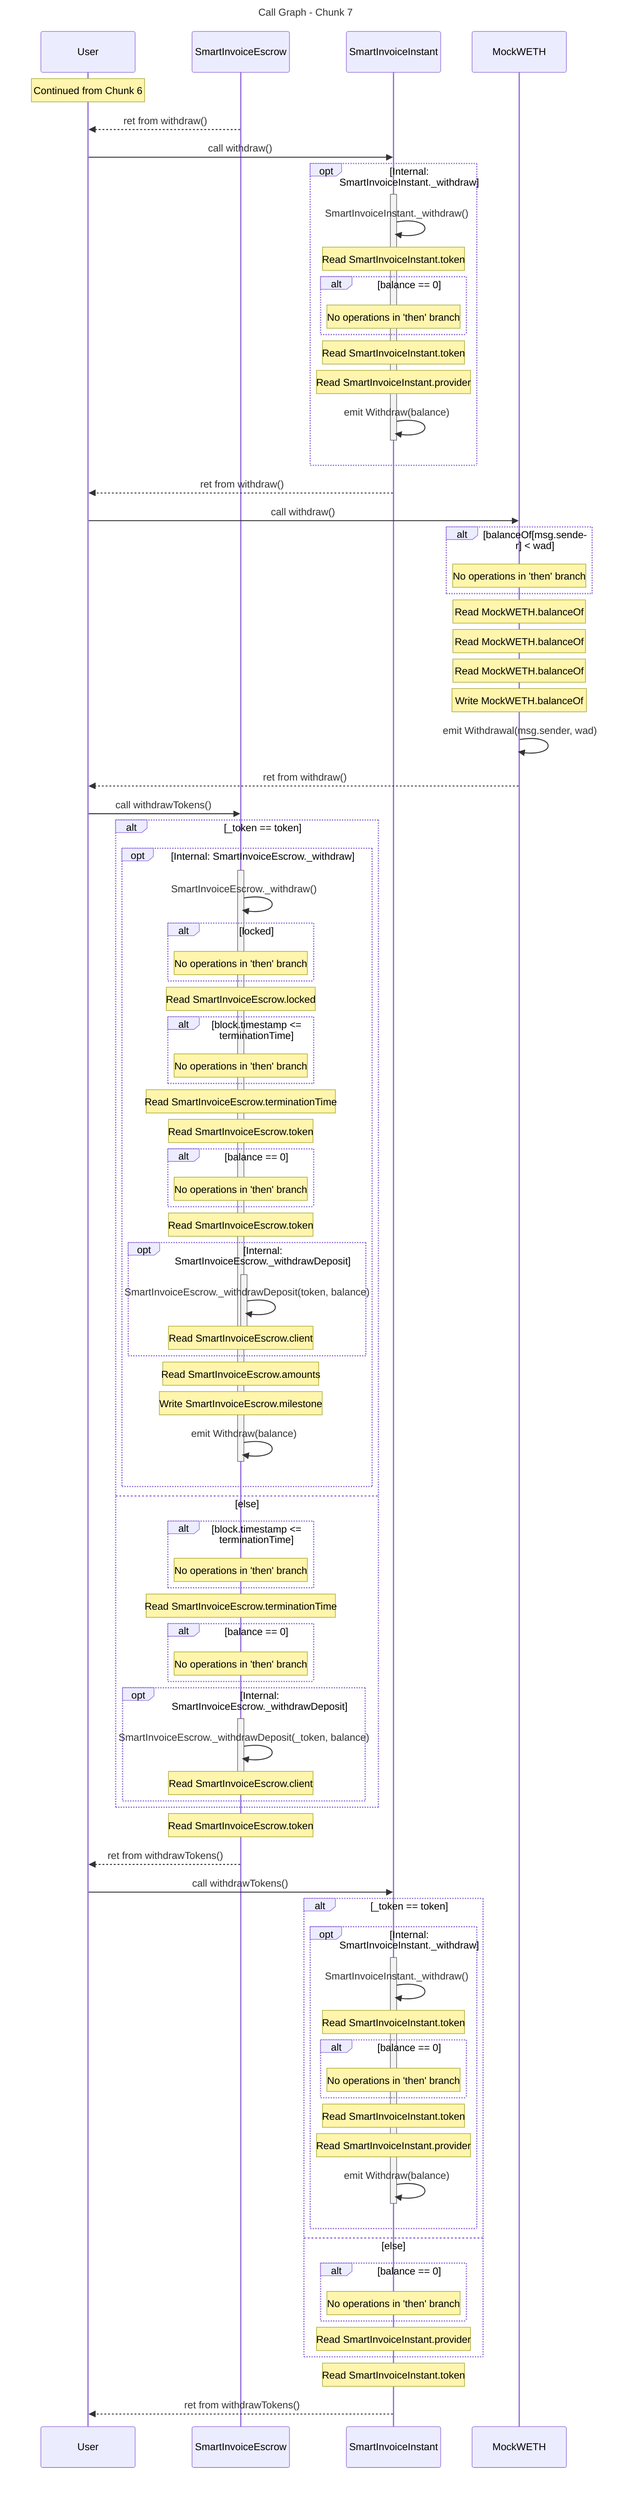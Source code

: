 sequenceDiagram
    %% Chunk 7 of 7 - Lines 1337-1429
    title Call Graph - Chunk 7

    participant User
    participant SmartInvoiceEscrow
    participant SmartInvoiceInstant
    participant MockWETH

    Note over User: Continued from Chunk 6

SmartInvoiceEscrow-->>User: ret from withdraw()
User->>SmartInvoiceInstant: call withdraw()
opt Internal: SmartInvoiceInstant._withdraw
  activate SmartInvoiceInstant
  SmartInvoiceInstant->>SmartInvoiceInstant: SmartInvoiceInstant._withdraw()
  Note over SmartInvoiceInstant: Read SmartInvoiceInstant.token
  alt balance == 0
    Note over SmartInvoiceInstant: No operations in 'then' branch
  end
  Note over SmartInvoiceInstant: Read SmartInvoiceInstant.token
  Note over SmartInvoiceInstant: Read SmartInvoiceInstant.provider
  SmartInvoiceInstant->>SmartInvoiceInstant: emit Withdraw(balance)
  deactivate SmartInvoiceInstant
end
SmartInvoiceInstant-->>User: ret from withdraw()
User->>MockWETH: call withdraw()
alt balanceOf[msg.sender] < wad
  Note over MockWETH: No operations in 'then' branch
end
Note over MockWETH: Read MockWETH.balanceOf
Note over MockWETH: Read MockWETH.balanceOf
Note over MockWETH: Read MockWETH.balanceOf
Note over MockWETH: Write MockWETH.balanceOf
MockWETH->>MockWETH: emit Withdrawal(msg.sender, wad)
MockWETH-->>User: ret from withdraw()
User->>SmartInvoiceEscrow: call withdrawTokens()
alt _token == token
  opt Internal: SmartInvoiceEscrow._withdraw
    activate SmartInvoiceEscrow
    SmartInvoiceEscrow->>SmartInvoiceEscrow: SmartInvoiceEscrow._withdraw()
    alt locked
      Note over SmartInvoiceEscrow: No operations in 'then' branch
    end
    Note over SmartInvoiceEscrow: Read SmartInvoiceEscrow.locked
    alt block.timestamp <= terminationTime
      Note over SmartInvoiceEscrow: No operations in 'then' branch
    end
    Note over SmartInvoiceEscrow: Read SmartInvoiceEscrow.terminationTime
    Note over SmartInvoiceEscrow: Read SmartInvoiceEscrow.token
    alt balance == 0
      Note over SmartInvoiceEscrow: No operations in 'then' branch
    end
    Note over SmartInvoiceEscrow: Read SmartInvoiceEscrow.token
    opt Internal: SmartInvoiceEscrow._withdrawDeposit
      activate SmartInvoiceEscrow
      SmartInvoiceEscrow->>SmartInvoiceEscrow: SmartInvoiceEscrow._withdrawDeposit(token, balance)
      Note over SmartInvoiceEscrow: Read SmartInvoiceEscrow.client
      deactivate SmartInvoiceEscrow
    end
    Note over SmartInvoiceEscrow: Read SmartInvoiceEscrow.amounts
    Note over SmartInvoiceEscrow: Write SmartInvoiceEscrow.milestone
    SmartInvoiceEscrow->>SmartInvoiceEscrow: emit Withdraw(balance)
    deactivate SmartInvoiceEscrow
  end
else else
  alt block.timestamp <= terminationTime
    Note over SmartInvoiceEscrow: No operations in 'then' branch
  end
  Note over SmartInvoiceEscrow: Read SmartInvoiceEscrow.terminationTime
  alt balance == 0
    Note over SmartInvoiceEscrow: No operations in 'then' branch
  end
  opt Internal: SmartInvoiceEscrow._withdrawDeposit
    activate SmartInvoiceEscrow
    SmartInvoiceEscrow->>SmartInvoiceEscrow: SmartInvoiceEscrow._withdrawDeposit(_token, balance)
    Note over SmartInvoiceEscrow: Read SmartInvoiceEscrow.client
    deactivate SmartInvoiceEscrow
  end
end
Note over SmartInvoiceEscrow: Read SmartInvoiceEscrow.token
SmartInvoiceEscrow-->>User: ret from withdrawTokens()
User->>SmartInvoiceInstant: call withdrawTokens()
alt _token == token
  opt Internal: SmartInvoiceInstant._withdraw
    activate SmartInvoiceInstant
    SmartInvoiceInstant->>SmartInvoiceInstant: SmartInvoiceInstant._withdraw()
    Note over SmartInvoiceInstant: Read SmartInvoiceInstant.token
    alt balance == 0
      Note over SmartInvoiceInstant: No operations in 'then' branch
    end
    Note over SmartInvoiceInstant: Read SmartInvoiceInstant.token
    Note over SmartInvoiceInstant: Read SmartInvoiceInstant.provider
    SmartInvoiceInstant->>SmartInvoiceInstant: emit Withdraw(balance)
    deactivate SmartInvoiceInstant
  end
else else
  alt balance == 0
    Note over SmartInvoiceInstant: No operations in 'then' branch
  end
  Note over SmartInvoiceInstant: Read SmartInvoiceInstant.provider
end
Note over SmartInvoiceInstant: Read SmartInvoiceInstant.token
SmartInvoiceInstant-->>User: ret from withdrawTokens()

    %% Lines: 1337-1429
    %% Participants: 4